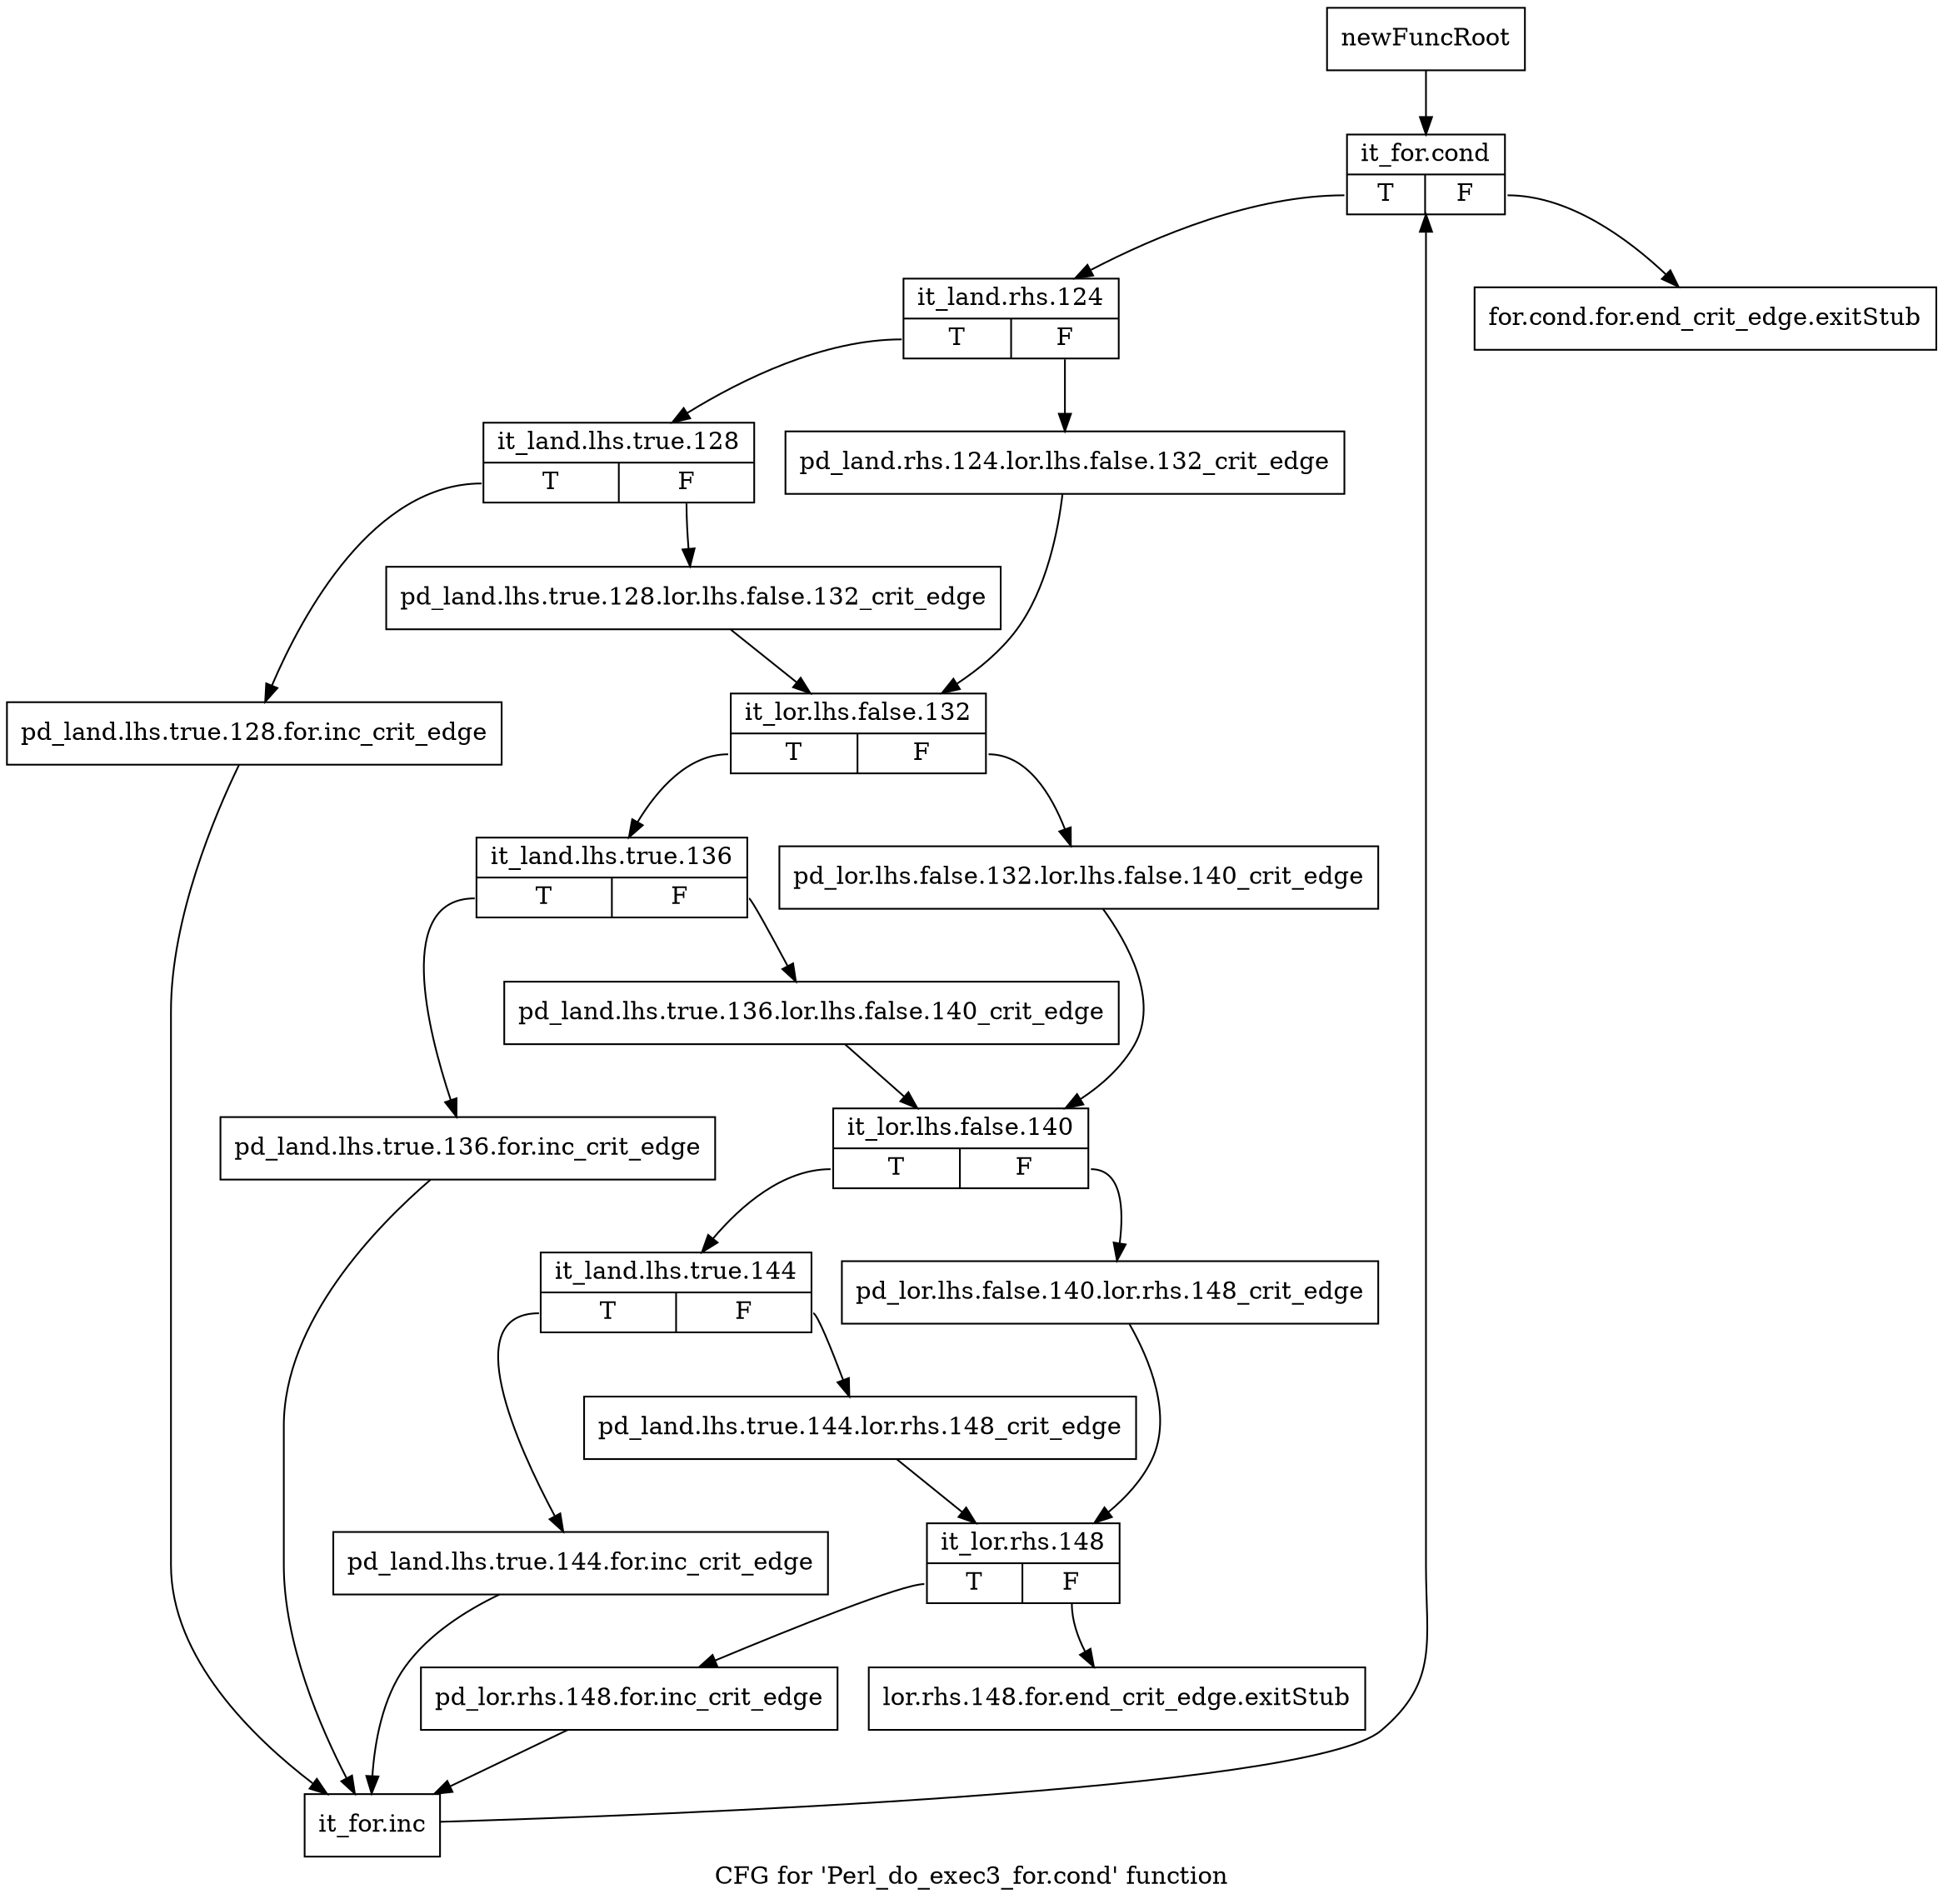 digraph "CFG for 'Perl_do_exec3_for.cond' function" {
	label="CFG for 'Perl_do_exec3_for.cond' function";

	Node0x4aea8b0 [shape=record,label="{newFuncRoot}"];
	Node0x4aea8b0 -> Node0x4aea9a0;
	Node0x4aea900 [shape=record,label="{for.cond.for.end_crit_edge.exitStub}"];
	Node0x4aea950 [shape=record,label="{lor.rhs.148.for.end_crit_edge.exitStub}"];
	Node0x4aea9a0 [shape=record,label="{it_for.cond|{<s0>T|<s1>F}}"];
	Node0x4aea9a0:s0 -> Node0x4aea9f0;
	Node0x4aea9a0:s1 -> Node0x4aea900;
	Node0x4aea9f0 [shape=record,label="{it_land.rhs.124|{<s0>T|<s1>F}}"];
	Node0x4aea9f0:s0 -> Node0x4aeaa90;
	Node0x4aea9f0:s1 -> Node0x4aeaa40;
	Node0x4aeaa40 [shape=record,label="{pd_land.rhs.124.lor.lhs.false.132_crit_edge}"];
	Node0x4aeaa40 -> Node0x4aeab30;
	Node0x4aeaa90 [shape=record,label="{it_land.lhs.true.128|{<s0>T|<s1>F}}"];
	Node0x4aeaa90:s0 -> Node0x4aeaef0;
	Node0x4aeaa90:s1 -> Node0x4aeaae0;
	Node0x4aeaae0 [shape=record,label="{pd_land.lhs.true.128.lor.lhs.false.132_crit_edge}"];
	Node0x4aeaae0 -> Node0x4aeab30;
	Node0x4aeab30 [shape=record,label="{it_lor.lhs.false.132|{<s0>T|<s1>F}}"];
	Node0x4aeab30:s0 -> Node0x4aeabd0;
	Node0x4aeab30:s1 -> Node0x4aeab80;
	Node0x4aeab80 [shape=record,label="{pd_lor.lhs.false.132.lor.lhs.false.140_crit_edge}"];
	Node0x4aeab80 -> Node0x4aeac70;
	Node0x4aeabd0 [shape=record,label="{it_land.lhs.true.136|{<s0>T|<s1>F}}"];
	Node0x4aeabd0:s0 -> Node0x4aeaea0;
	Node0x4aeabd0:s1 -> Node0x4aeac20;
	Node0x4aeac20 [shape=record,label="{pd_land.lhs.true.136.lor.lhs.false.140_crit_edge}"];
	Node0x4aeac20 -> Node0x4aeac70;
	Node0x4aeac70 [shape=record,label="{it_lor.lhs.false.140|{<s0>T|<s1>F}}"];
	Node0x4aeac70:s0 -> Node0x4aead10;
	Node0x4aeac70:s1 -> Node0x4aeacc0;
	Node0x4aeacc0 [shape=record,label="{pd_lor.lhs.false.140.lor.rhs.148_crit_edge}"];
	Node0x4aeacc0 -> Node0x4aeadb0;
	Node0x4aead10 [shape=record,label="{it_land.lhs.true.144|{<s0>T|<s1>F}}"];
	Node0x4aead10:s0 -> Node0x4aeae50;
	Node0x4aead10:s1 -> Node0x4aead60;
	Node0x4aead60 [shape=record,label="{pd_land.lhs.true.144.lor.rhs.148_crit_edge}"];
	Node0x4aead60 -> Node0x4aeadb0;
	Node0x4aeadb0 [shape=record,label="{it_lor.rhs.148|{<s0>T|<s1>F}}"];
	Node0x4aeadb0:s0 -> Node0x4aeae00;
	Node0x4aeadb0:s1 -> Node0x4aea950;
	Node0x4aeae00 [shape=record,label="{pd_lor.rhs.148.for.inc_crit_edge}"];
	Node0x4aeae00 -> Node0x4aeaf40;
	Node0x4aeae50 [shape=record,label="{pd_land.lhs.true.144.for.inc_crit_edge}"];
	Node0x4aeae50 -> Node0x4aeaf40;
	Node0x4aeaea0 [shape=record,label="{pd_land.lhs.true.136.for.inc_crit_edge}"];
	Node0x4aeaea0 -> Node0x4aeaf40;
	Node0x4aeaef0 [shape=record,label="{pd_land.lhs.true.128.for.inc_crit_edge}"];
	Node0x4aeaef0 -> Node0x4aeaf40;
	Node0x4aeaf40 [shape=record,label="{it_for.inc}"];
	Node0x4aeaf40 -> Node0x4aea9a0;
}
